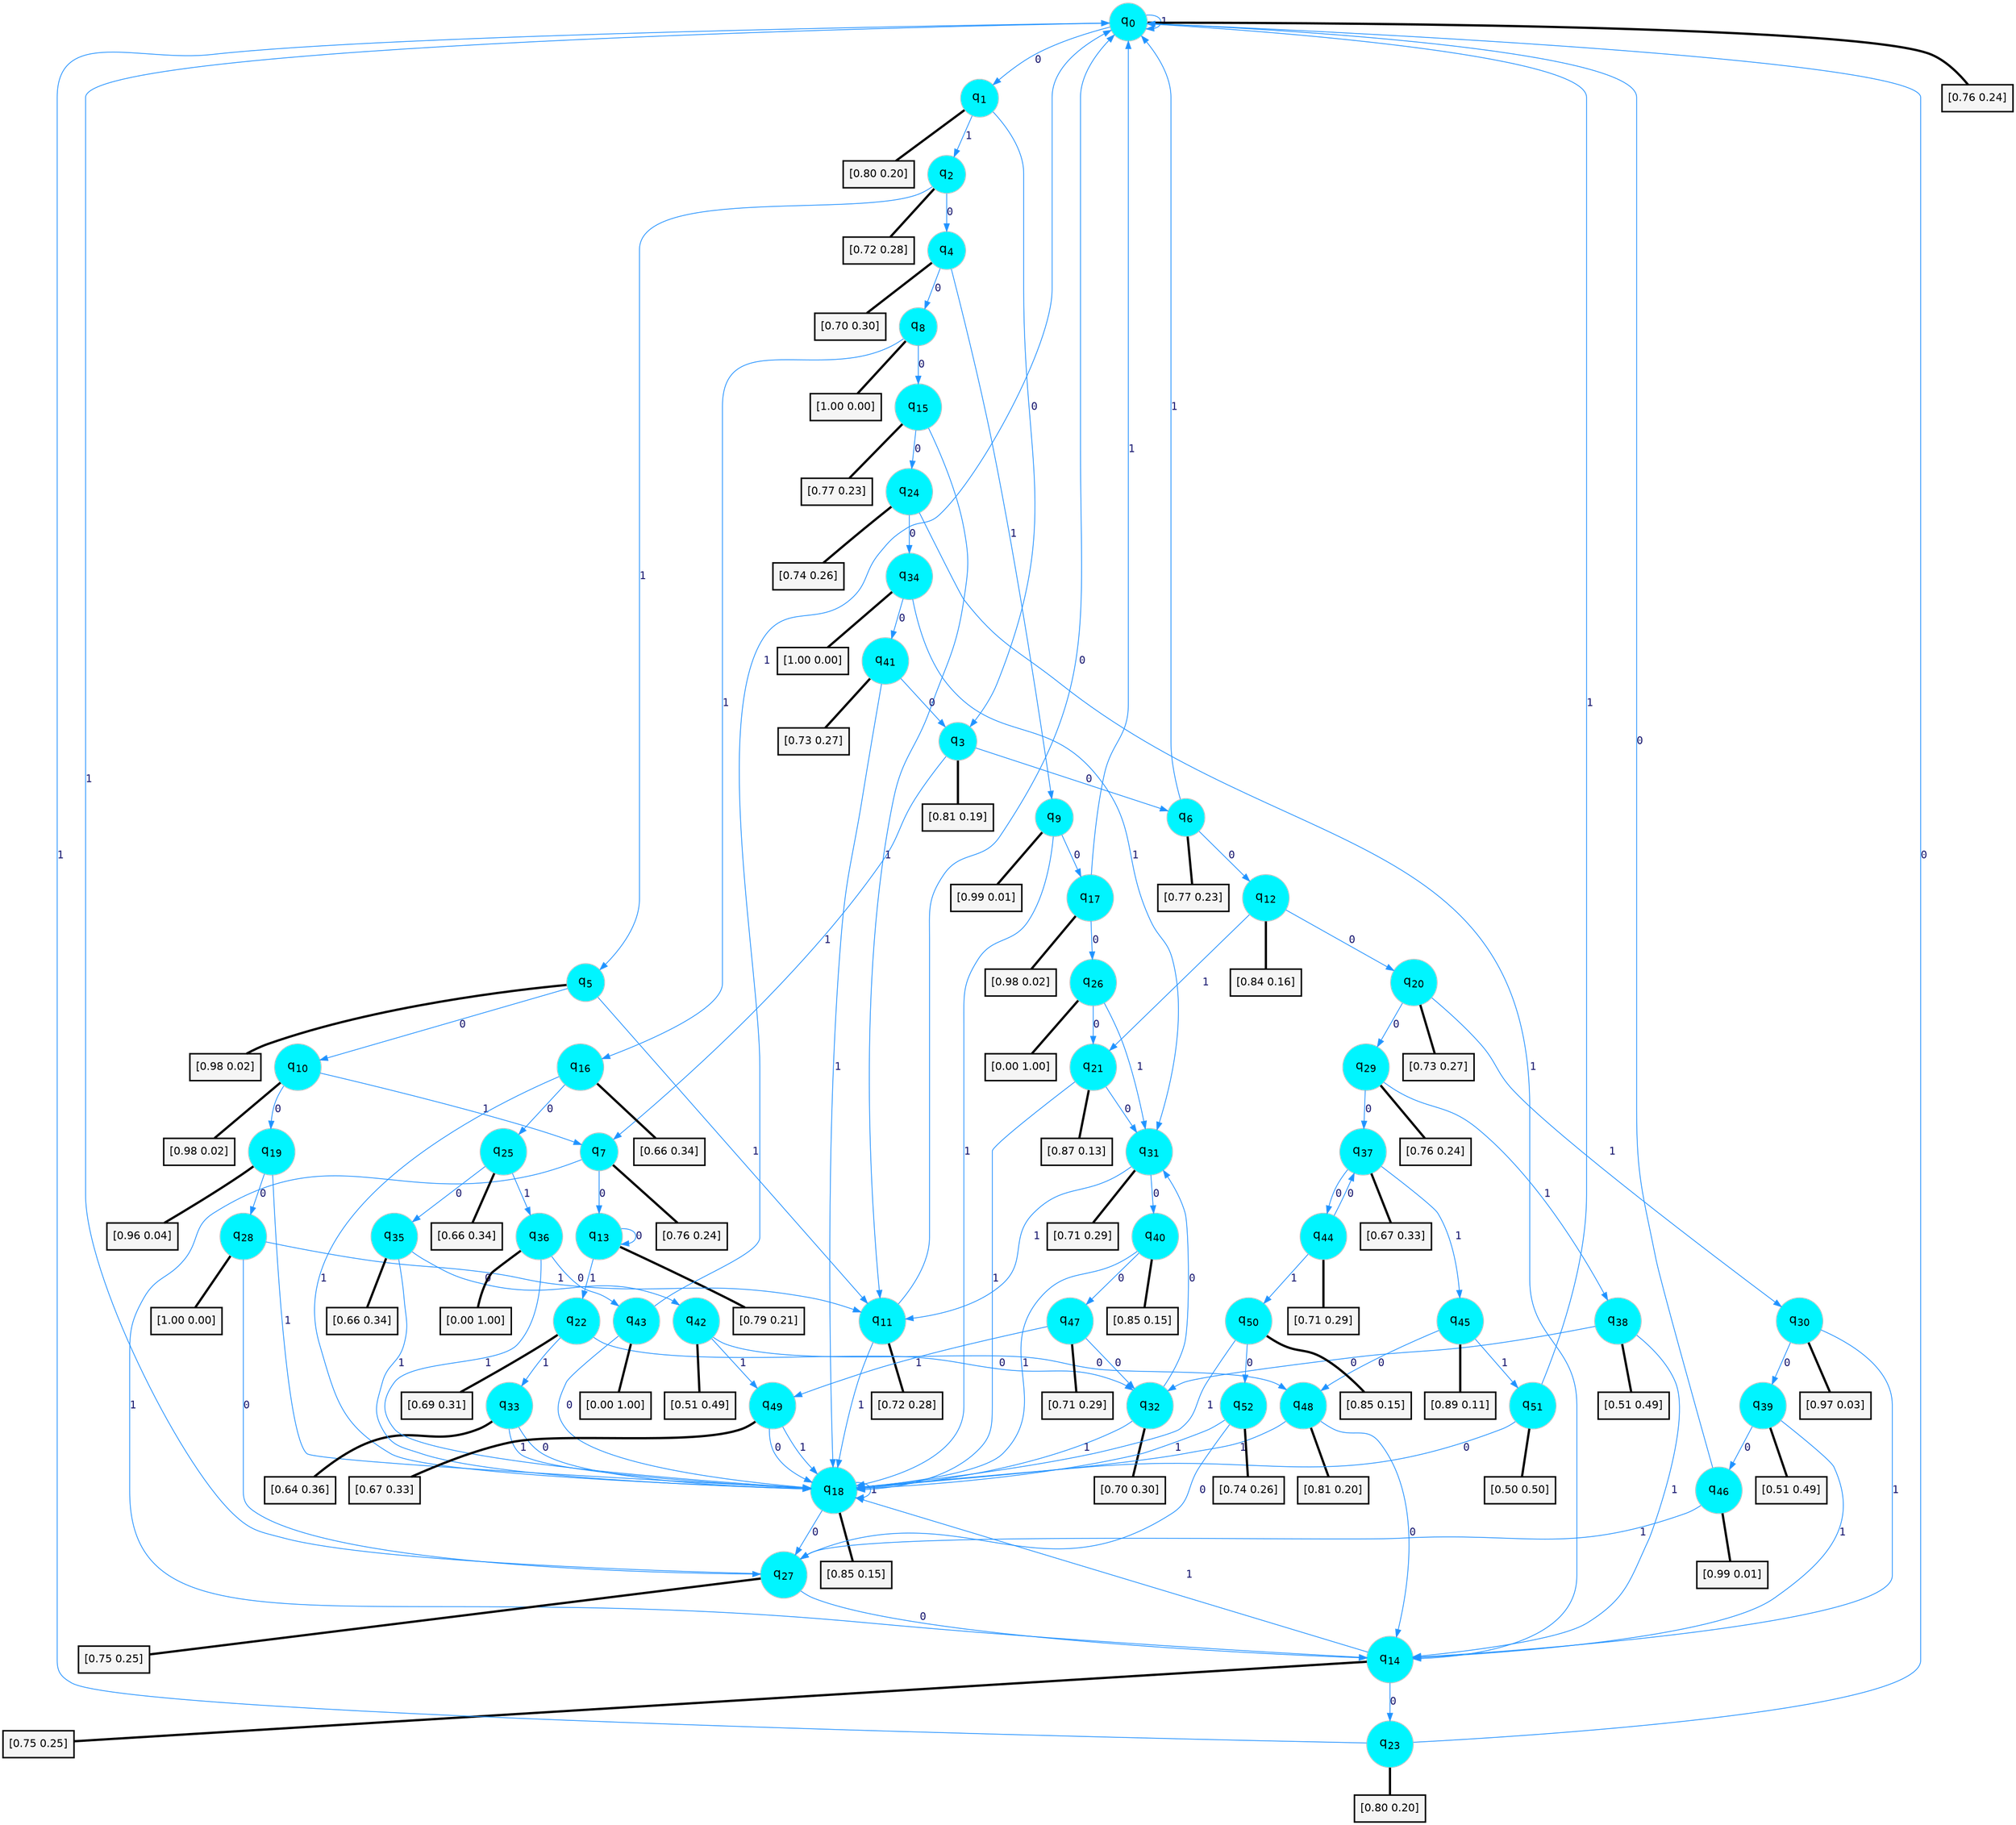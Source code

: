 digraph G {
graph [
bgcolor=transparent, dpi=300, rankdir=TD, size="40,25"];
node [
color=gray, fillcolor=turquoise1, fontcolor=black, fontname=Helvetica, fontsize=16, fontweight=bold, shape=circle, style=filled];
edge [
arrowsize=1, color=dodgerblue1, fontcolor=midnightblue, fontname=courier, fontweight=bold, penwidth=1, style=solid, weight=20];
0[label=<q<SUB>0</SUB>>];
1[label=<q<SUB>1</SUB>>];
2[label=<q<SUB>2</SUB>>];
3[label=<q<SUB>3</SUB>>];
4[label=<q<SUB>4</SUB>>];
5[label=<q<SUB>5</SUB>>];
6[label=<q<SUB>6</SUB>>];
7[label=<q<SUB>7</SUB>>];
8[label=<q<SUB>8</SUB>>];
9[label=<q<SUB>9</SUB>>];
10[label=<q<SUB>10</SUB>>];
11[label=<q<SUB>11</SUB>>];
12[label=<q<SUB>12</SUB>>];
13[label=<q<SUB>13</SUB>>];
14[label=<q<SUB>14</SUB>>];
15[label=<q<SUB>15</SUB>>];
16[label=<q<SUB>16</SUB>>];
17[label=<q<SUB>17</SUB>>];
18[label=<q<SUB>18</SUB>>];
19[label=<q<SUB>19</SUB>>];
20[label=<q<SUB>20</SUB>>];
21[label=<q<SUB>21</SUB>>];
22[label=<q<SUB>22</SUB>>];
23[label=<q<SUB>23</SUB>>];
24[label=<q<SUB>24</SUB>>];
25[label=<q<SUB>25</SUB>>];
26[label=<q<SUB>26</SUB>>];
27[label=<q<SUB>27</SUB>>];
28[label=<q<SUB>28</SUB>>];
29[label=<q<SUB>29</SUB>>];
30[label=<q<SUB>30</SUB>>];
31[label=<q<SUB>31</SUB>>];
32[label=<q<SUB>32</SUB>>];
33[label=<q<SUB>33</SUB>>];
34[label=<q<SUB>34</SUB>>];
35[label=<q<SUB>35</SUB>>];
36[label=<q<SUB>36</SUB>>];
37[label=<q<SUB>37</SUB>>];
38[label=<q<SUB>38</SUB>>];
39[label=<q<SUB>39</SUB>>];
40[label=<q<SUB>40</SUB>>];
41[label=<q<SUB>41</SUB>>];
42[label=<q<SUB>42</SUB>>];
43[label=<q<SUB>43</SUB>>];
44[label=<q<SUB>44</SUB>>];
45[label=<q<SUB>45</SUB>>];
46[label=<q<SUB>46</SUB>>];
47[label=<q<SUB>47</SUB>>];
48[label=<q<SUB>48</SUB>>];
49[label=<q<SUB>49</SUB>>];
50[label=<q<SUB>50</SUB>>];
51[label=<q<SUB>51</SUB>>];
52[label=<q<SUB>52</SUB>>];
53[label="[0.76 0.24]", shape=box,fontcolor=black, fontname=Helvetica, fontsize=14, penwidth=2, fillcolor=whitesmoke,color=black];
54[label="[0.80 0.20]", shape=box,fontcolor=black, fontname=Helvetica, fontsize=14, penwidth=2, fillcolor=whitesmoke,color=black];
55[label="[0.72 0.28]", shape=box,fontcolor=black, fontname=Helvetica, fontsize=14, penwidth=2, fillcolor=whitesmoke,color=black];
56[label="[0.81 0.19]", shape=box,fontcolor=black, fontname=Helvetica, fontsize=14, penwidth=2, fillcolor=whitesmoke,color=black];
57[label="[0.70 0.30]", shape=box,fontcolor=black, fontname=Helvetica, fontsize=14, penwidth=2, fillcolor=whitesmoke,color=black];
58[label="[0.98 0.02]", shape=box,fontcolor=black, fontname=Helvetica, fontsize=14, penwidth=2, fillcolor=whitesmoke,color=black];
59[label="[0.77 0.23]", shape=box,fontcolor=black, fontname=Helvetica, fontsize=14, penwidth=2, fillcolor=whitesmoke,color=black];
60[label="[0.76 0.24]", shape=box,fontcolor=black, fontname=Helvetica, fontsize=14, penwidth=2, fillcolor=whitesmoke,color=black];
61[label="[1.00 0.00]", shape=box,fontcolor=black, fontname=Helvetica, fontsize=14, penwidth=2, fillcolor=whitesmoke,color=black];
62[label="[0.99 0.01]", shape=box,fontcolor=black, fontname=Helvetica, fontsize=14, penwidth=2, fillcolor=whitesmoke,color=black];
63[label="[0.98 0.02]", shape=box,fontcolor=black, fontname=Helvetica, fontsize=14, penwidth=2, fillcolor=whitesmoke,color=black];
64[label="[0.72 0.28]", shape=box,fontcolor=black, fontname=Helvetica, fontsize=14, penwidth=2, fillcolor=whitesmoke,color=black];
65[label="[0.84 0.16]", shape=box,fontcolor=black, fontname=Helvetica, fontsize=14, penwidth=2, fillcolor=whitesmoke,color=black];
66[label="[0.79 0.21]", shape=box,fontcolor=black, fontname=Helvetica, fontsize=14, penwidth=2, fillcolor=whitesmoke,color=black];
67[label="[0.75 0.25]", shape=box,fontcolor=black, fontname=Helvetica, fontsize=14, penwidth=2, fillcolor=whitesmoke,color=black];
68[label="[0.77 0.23]", shape=box,fontcolor=black, fontname=Helvetica, fontsize=14, penwidth=2, fillcolor=whitesmoke,color=black];
69[label="[0.66 0.34]", shape=box,fontcolor=black, fontname=Helvetica, fontsize=14, penwidth=2, fillcolor=whitesmoke,color=black];
70[label="[0.98 0.02]", shape=box,fontcolor=black, fontname=Helvetica, fontsize=14, penwidth=2, fillcolor=whitesmoke,color=black];
71[label="[0.85 0.15]", shape=box,fontcolor=black, fontname=Helvetica, fontsize=14, penwidth=2, fillcolor=whitesmoke,color=black];
72[label="[0.96 0.04]", shape=box,fontcolor=black, fontname=Helvetica, fontsize=14, penwidth=2, fillcolor=whitesmoke,color=black];
73[label="[0.73 0.27]", shape=box,fontcolor=black, fontname=Helvetica, fontsize=14, penwidth=2, fillcolor=whitesmoke,color=black];
74[label="[0.87 0.13]", shape=box,fontcolor=black, fontname=Helvetica, fontsize=14, penwidth=2, fillcolor=whitesmoke,color=black];
75[label="[0.69 0.31]", shape=box,fontcolor=black, fontname=Helvetica, fontsize=14, penwidth=2, fillcolor=whitesmoke,color=black];
76[label="[0.80 0.20]", shape=box,fontcolor=black, fontname=Helvetica, fontsize=14, penwidth=2, fillcolor=whitesmoke,color=black];
77[label="[0.74 0.26]", shape=box,fontcolor=black, fontname=Helvetica, fontsize=14, penwidth=2, fillcolor=whitesmoke,color=black];
78[label="[0.66 0.34]", shape=box,fontcolor=black, fontname=Helvetica, fontsize=14, penwidth=2, fillcolor=whitesmoke,color=black];
79[label="[0.00 1.00]", shape=box,fontcolor=black, fontname=Helvetica, fontsize=14, penwidth=2, fillcolor=whitesmoke,color=black];
80[label="[0.75 0.25]", shape=box,fontcolor=black, fontname=Helvetica, fontsize=14, penwidth=2, fillcolor=whitesmoke,color=black];
81[label="[1.00 0.00]", shape=box,fontcolor=black, fontname=Helvetica, fontsize=14, penwidth=2, fillcolor=whitesmoke,color=black];
82[label="[0.76 0.24]", shape=box,fontcolor=black, fontname=Helvetica, fontsize=14, penwidth=2, fillcolor=whitesmoke,color=black];
83[label="[0.97 0.03]", shape=box,fontcolor=black, fontname=Helvetica, fontsize=14, penwidth=2, fillcolor=whitesmoke,color=black];
84[label="[0.71 0.29]", shape=box,fontcolor=black, fontname=Helvetica, fontsize=14, penwidth=2, fillcolor=whitesmoke,color=black];
85[label="[0.70 0.30]", shape=box,fontcolor=black, fontname=Helvetica, fontsize=14, penwidth=2, fillcolor=whitesmoke,color=black];
86[label="[0.64 0.36]", shape=box,fontcolor=black, fontname=Helvetica, fontsize=14, penwidth=2, fillcolor=whitesmoke,color=black];
87[label="[1.00 0.00]", shape=box,fontcolor=black, fontname=Helvetica, fontsize=14, penwidth=2, fillcolor=whitesmoke,color=black];
88[label="[0.66 0.34]", shape=box,fontcolor=black, fontname=Helvetica, fontsize=14, penwidth=2, fillcolor=whitesmoke,color=black];
89[label="[0.00 1.00]", shape=box,fontcolor=black, fontname=Helvetica, fontsize=14, penwidth=2, fillcolor=whitesmoke,color=black];
90[label="[0.67 0.33]", shape=box,fontcolor=black, fontname=Helvetica, fontsize=14, penwidth=2, fillcolor=whitesmoke,color=black];
91[label="[0.51 0.49]", shape=box,fontcolor=black, fontname=Helvetica, fontsize=14, penwidth=2, fillcolor=whitesmoke,color=black];
92[label="[0.51 0.49]", shape=box,fontcolor=black, fontname=Helvetica, fontsize=14, penwidth=2, fillcolor=whitesmoke,color=black];
93[label="[0.85 0.15]", shape=box,fontcolor=black, fontname=Helvetica, fontsize=14, penwidth=2, fillcolor=whitesmoke,color=black];
94[label="[0.73 0.27]", shape=box,fontcolor=black, fontname=Helvetica, fontsize=14, penwidth=2, fillcolor=whitesmoke,color=black];
95[label="[0.51 0.49]", shape=box,fontcolor=black, fontname=Helvetica, fontsize=14, penwidth=2, fillcolor=whitesmoke,color=black];
96[label="[0.00 1.00]", shape=box,fontcolor=black, fontname=Helvetica, fontsize=14, penwidth=2, fillcolor=whitesmoke,color=black];
97[label="[0.71 0.29]", shape=box,fontcolor=black, fontname=Helvetica, fontsize=14, penwidth=2, fillcolor=whitesmoke,color=black];
98[label="[0.89 0.11]", shape=box,fontcolor=black, fontname=Helvetica, fontsize=14, penwidth=2, fillcolor=whitesmoke,color=black];
99[label="[0.99 0.01]", shape=box,fontcolor=black, fontname=Helvetica, fontsize=14, penwidth=2, fillcolor=whitesmoke,color=black];
100[label="[0.71 0.29]", shape=box,fontcolor=black, fontname=Helvetica, fontsize=14, penwidth=2, fillcolor=whitesmoke,color=black];
101[label="[0.81 0.20]", shape=box,fontcolor=black, fontname=Helvetica, fontsize=14, penwidth=2, fillcolor=whitesmoke,color=black];
102[label="[0.67 0.33]", shape=box,fontcolor=black, fontname=Helvetica, fontsize=14, penwidth=2, fillcolor=whitesmoke,color=black];
103[label="[0.85 0.15]", shape=box,fontcolor=black, fontname=Helvetica, fontsize=14, penwidth=2, fillcolor=whitesmoke,color=black];
104[label="[0.50 0.50]", shape=box,fontcolor=black, fontname=Helvetica, fontsize=14, penwidth=2, fillcolor=whitesmoke,color=black];
105[label="[0.74 0.26]", shape=box,fontcolor=black, fontname=Helvetica, fontsize=14, penwidth=2, fillcolor=whitesmoke,color=black];
0->1 [label=0];
0->0 [label=1];
0->53 [arrowhead=none, penwidth=3,color=black];
1->3 [label=0];
1->2 [label=1];
1->54 [arrowhead=none, penwidth=3,color=black];
2->4 [label=0];
2->5 [label=1];
2->55 [arrowhead=none, penwidth=3,color=black];
3->6 [label=0];
3->7 [label=1];
3->56 [arrowhead=none, penwidth=3,color=black];
4->8 [label=0];
4->9 [label=1];
4->57 [arrowhead=none, penwidth=3,color=black];
5->10 [label=0];
5->11 [label=1];
5->58 [arrowhead=none, penwidth=3,color=black];
6->12 [label=0];
6->0 [label=1];
6->59 [arrowhead=none, penwidth=3,color=black];
7->13 [label=0];
7->14 [label=1];
7->60 [arrowhead=none, penwidth=3,color=black];
8->15 [label=0];
8->16 [label=1];
8->61 [arrowhead=none, penwidth=3,color=black];
9->17 [label=0];
9->18 [label=1];
9->62 [arrowhead=none, penwidth=3,color=black];
10->19 [label=0];
10->7 [label=1];
10->63 [arrowhead=none, penwidth=3,color=black];
11->0 [label=0];
11->18 [label=1];
11->64 [arrowhead=none, penwidth=3,color=black];
12->20 [label=0];
12->21 [label=1];
12->65 [arrowhead=none, penwidth=3,color=black];
13->13 [label=0];
13->22 [label=1];
13->66 [arrowhead=none, penwidth=3,color=black];
14->23 [label=0];
14->18 [label=1];
14->67 [arrowhead=none, penwidth=3,color=black];
15->24 [label=0];
15->11 [label=1];
15->68 [arrowhead=none, penwidth=3,color=black];
16->25 [label=0];
16->18 [label=1];
16->69 [arrowhead=none, penwidth=3,color=black];
17->26 [label=0];
17->0 [label=1];
17->70 [arrowhead=none, penwidth=3,color=black];
18->27 [label=0];
18->18 [label=1];
18->71 [arrowhead=none, penwidth=3,color=black];
19->28 [label=0];
19->18 [label=1];
19->72 [arrowhead=none, penwidth=3,color=black];
20->29 [label=0];
20->30 [label=1];
20->73 [arrowhead=none, penwidth=3,color=black];
21->31 [label=0];
21->18 [label=1];
21->74 [arrowhead=none, penwidth=3,color=black];
22->32 [label=0];
22->33 [label=1];
22->75 [arrowhead=none, penwidth=3,color=black];
23->0 [label=0];
23->0 [label=1];
23->76 [arrowhead=none, penwidth=3,color=black];
24->34 [label=0];
24->14 [label=1];
24->77 [arrowhead=none, penwidth=3,color=black];
25->35 [label=0];
25->36 [label=1];
25->78 [arrowhead=none, penwidth=3,color=black];
26->21 [label=0];
26->31 [label=1];
26->79 [arrowhead=none, penwidth=3,color=black];
27->14 [label=0];
27->0 [label=1];
27->80 [arrowhead=none, penwidth=3,color=black];
28->27 [label=0];
28->11 [label=1];
28->81 [arrowhead=none, penwidth=3,color=black];
29->37 [label=0];
29->38 [label=1];
29->82 [arrowhead=none, penwidth=3,color=black];
30->39 [label=0];
30->14 [label=1];
30->83 [arrowhead=none, penwidth=3,color=black];
31->40 [label=0];
31->11 [label=1];
31->84 [arrowhead=none, penwidth=3,color=black];
32->31 [label=0];
32->18 [label=1];
32->85 [arrowhead=none, penwidth=3,color=black];
33->18 [label=0];
33->18 [label=1];
33->86 [arrowhead=none, penwidth=3,color=black];
34->41 [label=0];
34->31 [label=1];
34->87 [arrowhead=none, penwidth=3,color=black];
35->42 [label=0];
35->18 [label=1];
35->88 [arrowhead=none, penwidth=3,color=black];
36->43 [label=0];
36->18 [label=1];
36->89 [arrowhead=none, penwidth=3,color=black];
37->44 [label=0];
37->45 [label=1];
37->90 [arrowhead=none, penwidth=3,color=black];
38->32 [label=0];
38->14 [label=1];
38->91 [arrowhead=none, penwidth=3,color=black];
39->46 [label=0];
39->14 [label=1];
39->92 [arrowhead=none, penwidth=3,color=black];
40->47 [label=0];
40->18 [label=1];
40->93 [arrowhead=none, penwidth=3,color=black];
41->3 [label=0];
41->18 [label=1];
41->94 [arrowhead=none, penwidth=3,color=black];
42->48 [label=0];
42->49 [label=1];
42->95 [arrowhead=none, penwidth=3,color=black];
43->18 [label=0];
43->0 [label=1];
43->96 [arrowhead=none, penwidth=3,color=black];
44->37 [label=0];
44->50 [label=1];
44->97 [arrowhead=none, penwidth=3,color=black];
45->48 [label=0];
45->51 [label=1];
45->98 [arrowhead=none, penwidth=3,color=black];
46->0 [label=0];
46->27 [label=1];
46->99 [arrowhead=none, penwidth=3,color=black];
47->32 [label=0];
47->49 [label=1];
47->100 [arrowhead=none, penwidth=3,color=black];
48->14 [label=0];
48->18 [label=1];
48->101 [arrowhead=none, penwidth=3,color=black];
49->18 [label=0];
49->18 [label=1];
49->102 [arrowhead=none, penwidth=3,color=black];
50->52 [label=0];
50->18 [label=1];
50->103 [arrowhead=none, penwidth=3,color=black];
51->18 [label=0];
51->0 [label=1];
51->104 [arrowhead=none, penwidth=3,color=black];
52->27 [label=0];
52->18 [label=1];
52->105 [arrowhead=none, penwidth=3,color=black];
}
